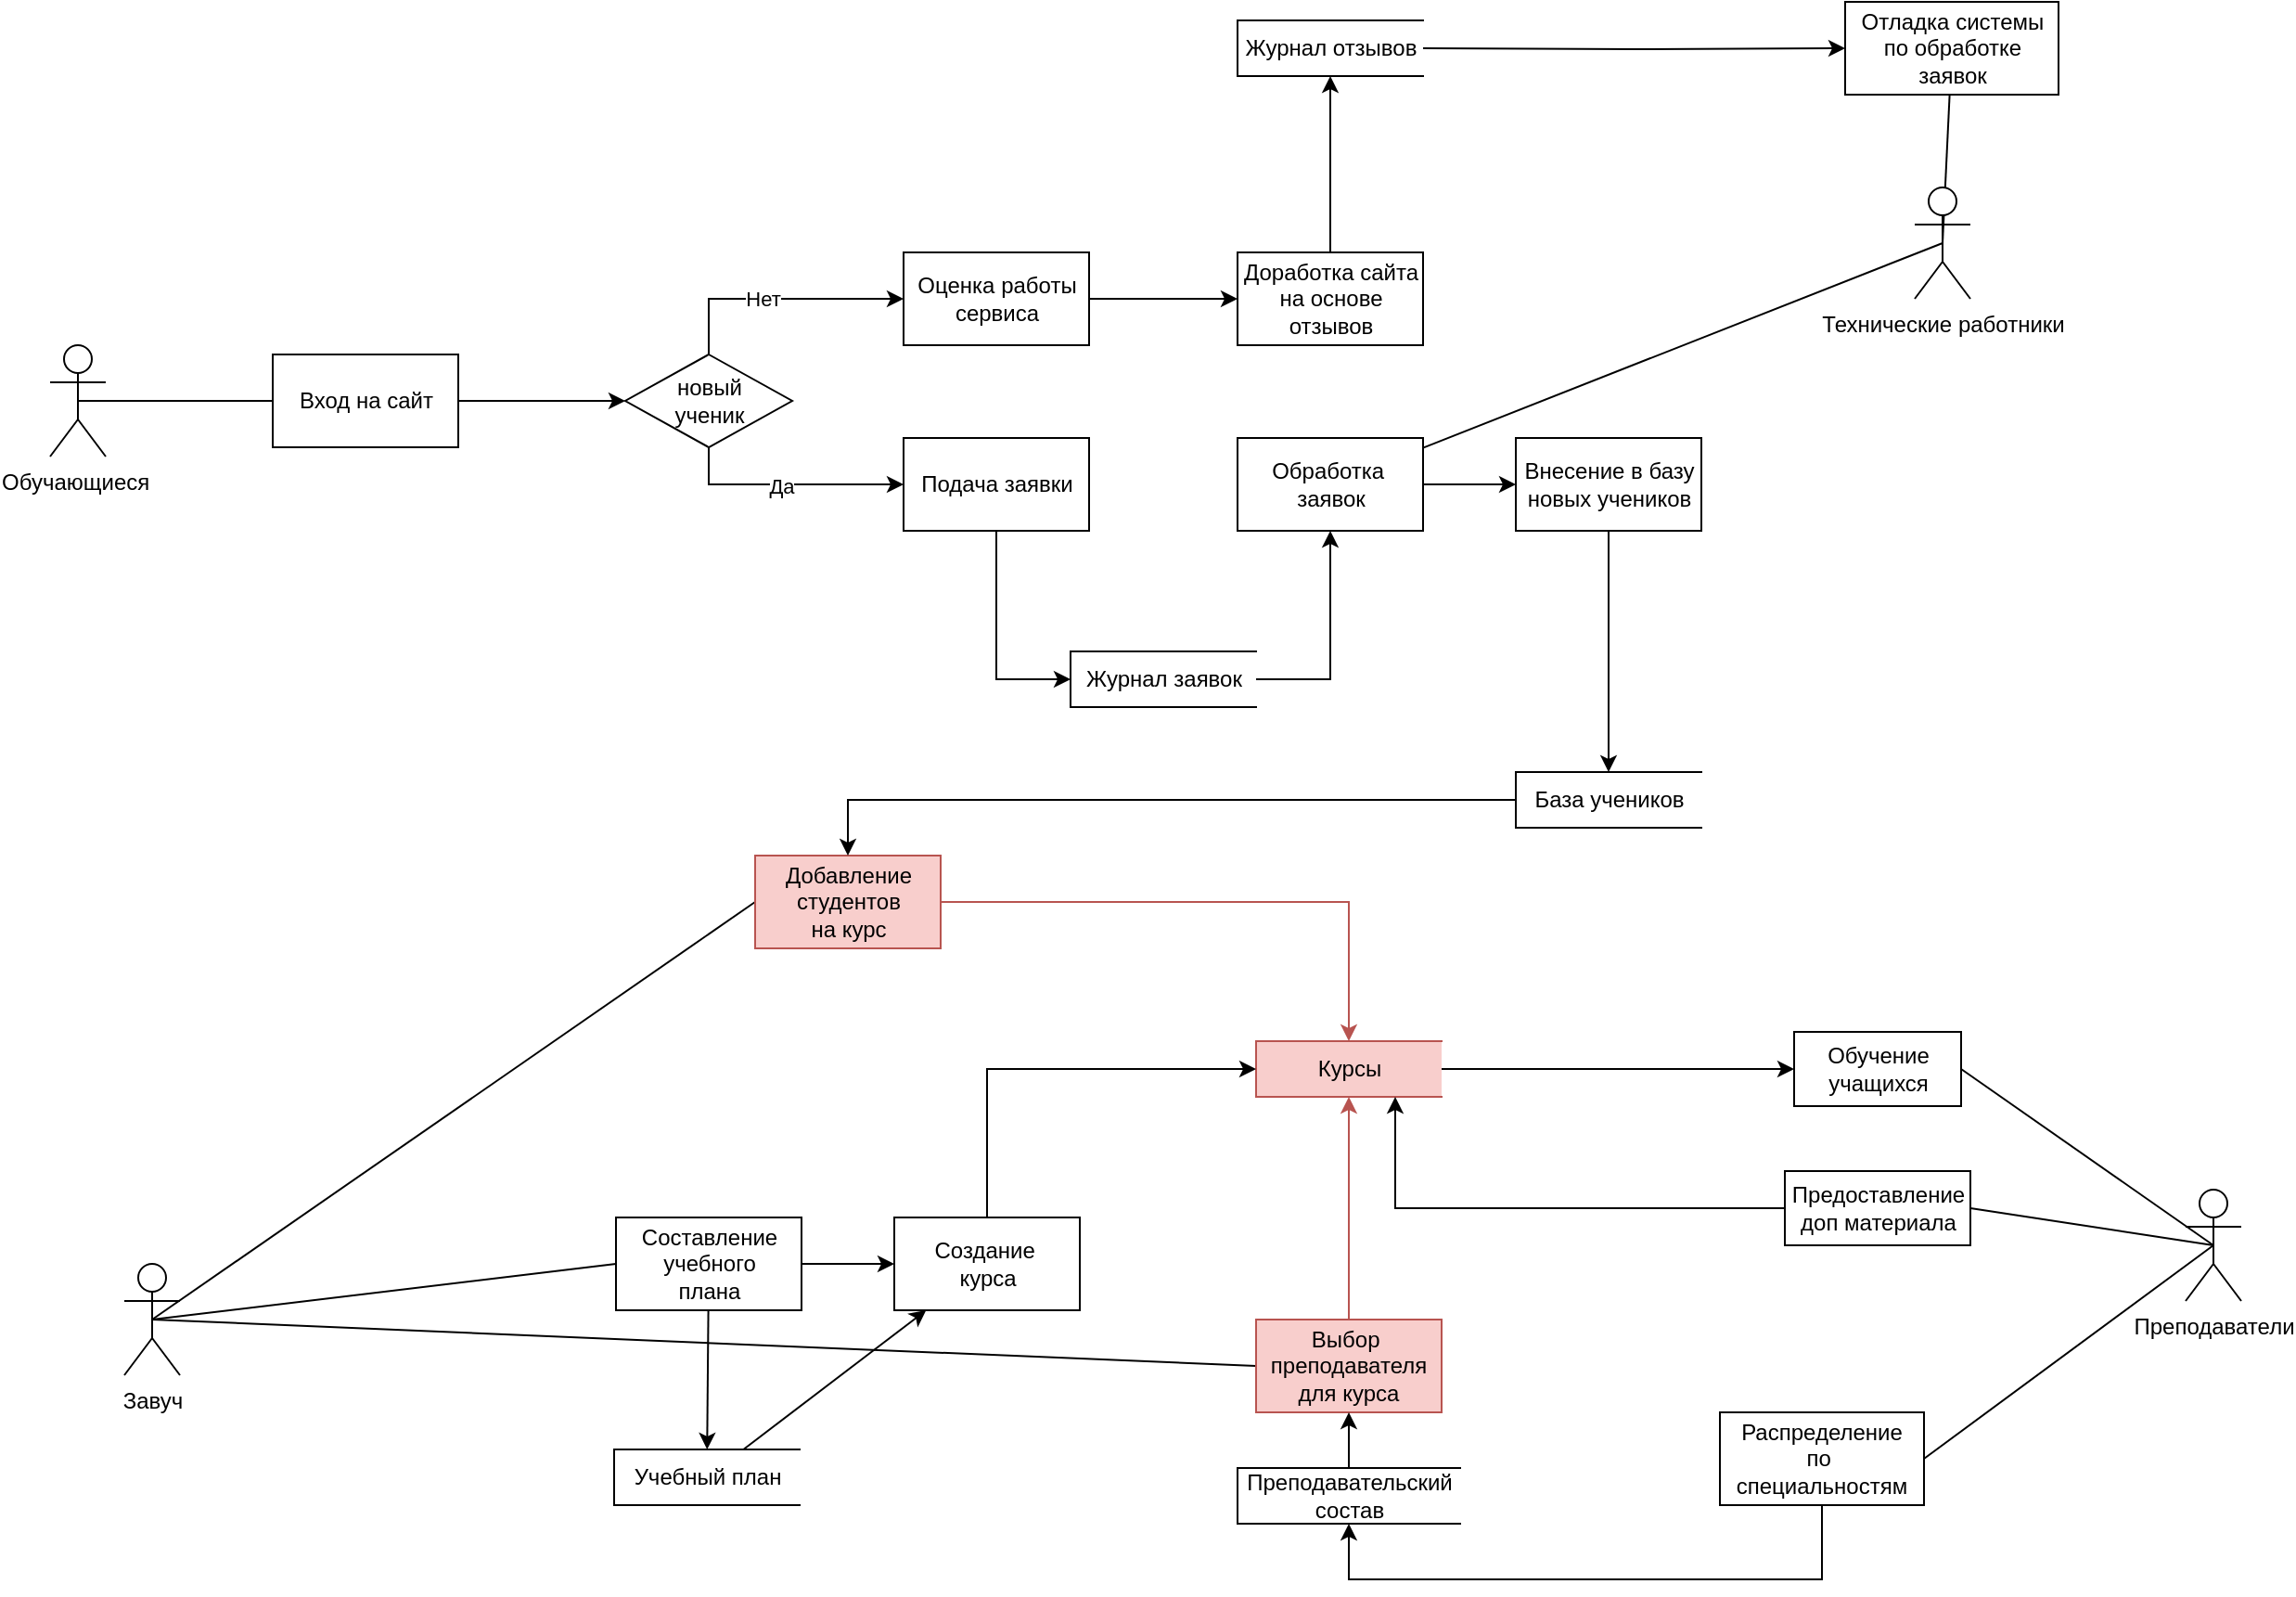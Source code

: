 <mxfile version="15.4.3" type="github">
  <diagram id="VBPDcZtL7kC2B4WqYLaT" name="Page-1">
    <mxGraphModel dx="1038" dy="536" grid="1" gridSize="10" guides="1" tooltips="1" connect="1" arrows="1" fold="1" page="1" pageScale="1" pageWidth="827" pageHeight="1169" math="0" shadow="0">
      <root>
        <mxCell id="0" />
        <mxCell id="1" parent="0" />
        <mxCell id="nzMRGq0ReJ-ALn44FkT1-1" value="Обучающиеся&amp;nbsp;&lt;br&gt;" style="shape=umlActor;verticalLabelPosition=bottom;verticalAlign=top;html=1;outlineConnect=0;" parent="1" vertex="1">
          <mxGeometry x="60" y="355" width="30" height="60" as="geometry" />
        </mxCell>
        <mxCell id="ilu05BHYecu2uqZZ9REy-3" style="rounded=0;orthogonalLoop=1;jettySize=auto;html=1;exitX=0.5;exitY=0.5;exitDx=0;exitDy=0;exitPerimeter=0;entryX=1;entryY=0.5;entryDx=0;entryDy=0;endArrow=none;endFill=0;" parent="1" source="nzMRGq0ReJ-ALn44FkT1-2" target="ilu05BHYecu2uqZZ9REy-1" edge="1">
          <mxGeometry relative="1" as="geometry" />
        </mxCell>
        <mxCell id="ilu05BHYecu2uqZZ9REy-12" style="rounded=0;orthogonalLoop=1;jettySize=auto;html=1;exitX=0.5;exitY=0.5;exitDx=0;exitDy=0;exitPerimeter=0;entryX=1;entryY=0.5;entryDx=0;entryDy=0;endArrow=none;endFill=0;" parent="1" source="nzMRGq0ReJ-ALn44FkT1-2" target="RbfdTBoapyP24dZfY5AA-59" edge="1">
          <mxGeometry relative="1" as="geometry" />
        </mxCell>
        <mxCell id="ilu05BHYecu2uqZZ9REy-13" style="edgeStyle=none;rounded=0;orthogonalLoop=1;jettySize=auto;html=1;exitX=0.5;exitY=0.5;exitDx=0;exitDy=0;exitPerimeter=0;entryX=1;entryY=0.5;entryDx=0;entryDy=0;endArrow=none;endFill=0;" parent="1" source="nzMRGq0ReJ-ALn44FkT1-2" target="RbfdTBoapyP24dZfY5AA-58" edge="1">
          <mxGeometry relative="1" as="geometry" />
        </mxCell>
        <mxCell id="nzMRGq0ReJ-ALn44FkT1-2" value="Преподаватели&lt;br&gt;" style="shape=umlActor;verticalLabelPosition=bottom;verticalAlign=top;html=1;outlineConnect=0;" parent="1" vertex="1">
          <mxGeometry x="1211" y="810" width="30" height="60" as="geometry" />
        </mxCell>
        <mxCell id="RbfdTBoapyP24dZfY5AA-81" style="rounded=0;orthogonalLoop=1;jettySize=auto;html=1;exitX=0.5;exitY=0.5;exitDx=0;exitDy=0;exitPerimeter=0;entryX=0;entryY=0.5;entryDx=0;entryDy=0;endArrow=none;endFill=0;" parent="1" source="nzMRGq0ReJ-ALn44FkT1-3" target="RbfdTBoapyP24dZfY5AA-66" edge="1">
          <mxGeometry relative="1" as="geometry" />
        </mxCell>
        <mxCell id="RbfdTBoapyP24dZfY5AA-84" style="rounded=0;orthogonalLoop=1;jettySize=auto;html=1;exitX=0.5;exitY=0.5;exitDx=0;exitDy=0;exitPerimeter=0;entryX=0;entryY=0.5;entryDx=0;entryDy=0;endArrow=none;endFill=0;" parent="1" source="nzMRGq0ReJ-ALn44FkT1-3" target="RbfdTBoapyP24dZfY5AA-68" edge="1">
          <mxGeometry relative="1" as="geometry" />
        </mxCell>
        <mxCell id="ilu05BHYecu2uqZZ9REy-9" style="rounded=0;orthogonalLoop=1;jettySize=auto;html=1;exitX=0.5;exitY=0.5;exitDx=0;exitDy=0;exitPerimeter=0;entryX=0;entryY=0.5;entryDx=0;entryDy=0;endArrow=none;endFill=0;" parent="1" source="nzMRGq0ReJ-ALn44FkT1-3" target="RbfdTBoapyP24dZfY5AA-86" edge="1">
          <mxGeometry relative="1" as="geometry" />
        </mxCell>
        <mxCell id="nzMRGq0ReJ-ALn44FkT1-3" value="Завуч&lt;br&gt;" style="shape=umlActor;verticalLabelPosition=bottom;verticalAlign=top;html=1;outlineConnect=0;" parent="1" vertex="1">
          <mxGeometry x="100" y="850" width="30" height="60" as="geometry" />
        </mxCell>
        <mxCell id="RbfdTBoapyP24dZfY5AA-71" style="rounded=0;orthogonalLoop=1;jettySize=auto;html=1;exitX=0.5;exitY=0.5;exitDx=0;exitDy=0;exitPerimeter=0;endArrow=none;endFill=0;" parent="1" source="nzMRGq0ReJ-ALn44FkT1-4" target="RbfdTBoapyP24dZfY5AA-49" edge="1">
          <mxGeometry relative="1" as="geometry">
            <mxPoint x="1085" y="305" as="targetPoint" />
          </mxGeometry>
        </mxCell>
        <mxCell id="RbfdTBoapyP24dZfY5AA-77" style="rounded=0;orthogonalLoop=1;jettySize=auto;html=1;exitX=0.5;exitY=0.5;exitDx=0;exitDy=0;exitPerimeter=0;endArrow=none;endFill=0;" parent="1" source="nzMRGq0ReJ-ALn44FkT1-4" target="RbfdTBoapyP24dZfY5AA-6" edge="1">
          <mxGeometry relative="1" as="geometry" />
        </mxCell>
        <mxCell id="nzMRGq0ReJ-ALn44FkT1-4" value="Технические работники" style="shape=umlActor;verticalLabelPosition=bottom;verticalAlign=top;html=1;outlineConnect=0;" parent="1" vertex="1">
          <mxGeometry x="1065" y="270" width="30" height="60" as="geometry" />
        </mxCell>
        <mxCell id="RbfdTBoapyP24dZfY5AA-24" style="edgeStyle=orthogonalEdgeStyle;rounded=0;orthogonalLoop=1;jettySize=auto;html=1;exitX=1;exitY=0.5;exitDx=0;exitDy=0;entryX=0;entryY=0.5;entryDx=0;entryDy=0;" parent="1" source="RbfdTBoapyP24dZfY5AA-1" target="RbfdTBoapyP24dZfY5AA-3" edge="1">
          <mxGeometry relative="1" as="geometry" />
        </mxCell>
        <mxCell id="RbfdTBoapyP24dZfY5AA-1" value="Вход на сайт" style="html=1;dashed=0;whitespace=wrap;" parent="1" vertex="1">
          <mxGeometry x="180" y="360" width="100" height="50" as="geometry" />
        </mxCell>
        <mxCell id="RbfdTBoapyP24dZfY5AA-25" style="edgeStyle=orthogonalEdgeStyle;rounded=0;orthogonalLoop=1;jettySize=auto;html=1;exitX=0.5;exitY=0;exitDx=0;exitDy=0;entryX=0;entryY=0.5;entryDx=0;entryDy=0;" parent="1" source="RbfdTBoapyP24dZfY5AA-3" target="RbfdTBoapyP24dZfY5AA-4" edge="1">
          <mxGeometry relative="1" as="geometry" />
        </mxCell>
        <mxCell id="RbfdTBoapyP24dZfY5AA-26" value="Нет" style="edgeLabel;html=1;align=center;verticalAlign=middle;resizable=0;points=[];" parent="RbfdTBoapyP24dZfY5AA-25" vertex="1" connectable="0">
          <mxGeometry x="-0.126" relative="1" as="geometry">
            <mxPoint as="offset" />
          </mxGeometry>
        </mxCell>
        <mxCell id="RbfdTBoapyP24dZfY5AA-27" style="edgeStyle=orthogonalEdgeStyle;rounded=0;orthogonalLoop=1;jettySize=auto;html=1;exitX=0.5;exitY=1;exitDx=0;exitDy=0;entryX=0;entryY=0.5;entryDx=0;entryDy=0;" parent="1" source="RbfdTBoapyP24dZfY5AA-3" target="RbfdTBoapyP24dZfY5AA-5" edge="1">
          <mxGeometry relative="1" as="geometry" />
        </mxCell>
        <mxCell id="RbfdTBoapyP24dZfY5AA-28" value="Да" style="edgeLabel;html=1;align=center;verticalAlign=middle;resizable=0;points=[];" parent="RbfdTBoapyP24dZfY5AA-27" vertex="1" connectable="0">
          <mxGeometry x="-0.056" y="-1" relative="1" as="geometry">
            <mxPoint as="offset" />
          </mxGeometry>
        </mxCell>
        <mxCell id="RbfdTBoapyP24dZfY5AA-3" value="новый&lt;br&gt;ученик" style="shape=rhombus;html=1;dashed=0;whitespace=wrap;perimeter=rhombusPerimeter;" parent="1" vertex="1">
          <mxGeometry x="370" y="360" width="90" height="50" as="geometry" />
        </mxCell>
        <mxCell id="RbfdTBoapyP24dZfY5AA-72" value="" style="edgeStyle=orthogonalEdgeStyle;rounded=0;orthogonalLoop=1;jettySize=auto;html=1;endArrow=classic;endFill=1;" parent="1" source="RbfdTBoapyP24dZfY5AA-4" target="RbfdTBoapyP24dZfY5AA-7" edge="1">
          <mxGeometry relative="1" as="geometry" />
        </mxCell>
        <mxCell id="RbfdTBoapyP24dZfY5AA-4" value="Оценка работы&lt;br&gt;сервиса" style="html=1;dashed=0;whitespace=wrap;" parent="1" vertex="1">
          <mxGeometry x="520" y="305" width="100" height="50" as="geometry" />
        </mxCell>
        <mxCell id="RbfdTBoapyP24dZfY5AA-73" style="edgeStyle=orthogonalEdgeStyle;rounded=0;orthogonalLoop=1;jettySize=auto;html=1;exitX=0.5;exitY=1;exitDx=0;exitDy=0;entryX=0;entryY=0.5;entryDx=0;entryDy=0;endArrow=classic;endFill=1;" parent="1" source="RbfdTBoapyP24dZfY5AA-5" target="RbfdTBoapyP24dZfY5AA-18" edge="1">
          <mxGeometry relative="1" as="geometry" />
        </mxCell>
        <mxCell id="RbfdTBoapyP24dZfY5AA-5" value="Подача заявки" style="html=1;dashed=0;whitespace=wrap;" parent="1" vertex="1">
          <mxGeometry x="520" y="405" width="100" height="50" as="geometry" />
        </mxCell>
        <mxCell id="RbfdTBoapyP24dZfY5AA-76" value="" style="edgeStyle=orthogonalEdgeStyle;rounded=0;orthogonalLoop=1;jettySize=auto;html=1;endArrow=classic;endFill=1;" parent="1" source="RbfdTBoapyP24dZfY5AA-6" target="RbfdTBoapyP24dZfY5AA-75" edge="1">
          <mxGeometry relative="1" as="geometry" />
        </mxCell>
        <mxCell id="RbfdTBoapyP24dZfY5AA-6" value="Обработка&amp;nbsp;&lt;br&gt;заявок" style="html=1;dashed=0;whitespace=wrap;" parent="1" vertex="1">
          <mxGeometry x="700" y="405" width="100" height="50" as="geometry" />
        </mxCell>
        <mxCell id="RbfdTBoapyP24dZfY5AA-70" style="edgeStyle=orthogonalEdgeStyle;rounded=0;orthogonalLoop=1;jettySize=auto;html=1;exitX=0.5;exitY=0;exitDx=0;exitDy=0;entryX=0.5;entryY=1;entryDx=0;entryDy=0;endArrow=classic;endFill=1;" parent="1" source="RbfdTBoapyP24dZfY5AA-7" target="RbfdTBoapyP24dZfY5AA-53" edge="1">
          <mxGeometry relative="1" as="geometry" />
        </mxCell>
        <mxCell id="RbfdTBoapyP24dZfY5AA-7" value="Доработка сайта&lt;br&gt;на основе&lt;br&gt;отзывов" style="html=1;dashed=0;whitespace=wrap;" parent="1" vertex="1">
          <mxGeometry x="700" y="305" width="100" height="50" as="geometry" />
        </mxCell>
        <mxCell id="RbfdTBoapyP24dZfY5AA-11" value="" style="endArrow=none;html=1;entryX=0;entryY=0.5;entryDx=0;entryDy=0;exitX=0.5;exitY=0.5;exitDx=0;exitDy=0;exitPerimeter=0;" parent="1" source="nzMRGq0ReJ-ALn44FkT1-1" target="RbfdTBoapyP24dZfY5AA-1" edge="1">
          <mxGeometry width="50" height="50" relative="1" as="geometry">
            <mxPoint x="150" y="415" as="sourcePoint" />
            <mxPoint x="200" y="365" as="targetPoint" />
          </mxGeometry>
        </mxCell>
        <mxCell id="RbfdTBoapyP24dZfY5AA-74" style="edgeStyle=orthogonalEdgeStyle;rounded=0;orthogonalLoop=1;jettySize=auto;html=1;exitX=1;exitY=0.5;exitDx=0;exitDy=0;entryX=0.5;entryY=1;entryDx=0;entryDy=0;endArrow=classic;endFill=1;" parent="1" source="RbfdTBoapyP24dZfY5AA-18" target="RbfdTBoapyP24dZfY5AA-6" edge="1">
          <mxGeometry relative="1" as="geometry" />
        </mxCell>
        <mxCell id="RbfdTBoapyP24dZfY5AA-18" value="Журнал заявок" style="html=1;dashed=0;whitespace=wrap;shape=partialRectangle;right=0;" parent="1" vertex="1">
          <mxGeometry x="610" y="520" width="100" height="30" as="geometry" />
        </mxCell>
        <mxCell id="uLcASa-JJuFDJaj8x0JA-6" style="edgeStyle=none;rounded=0;orthogonalLoop=1;jettySize=auto;html=1;endArrow=classic;endFill=1;" edge="1" parent="1" source="RbfdTBoapyP24dZfY5AA-20" target="RbfdTBoapyP24dZfY5AA-58">
          <mxGeometry relative="1" as="geometry" />
        </mxCell>
        <mxCell id="RbfdTBoapyP24dZfY5AA-20" value="Курсы" style="html=1;dashed=0;whitespace=wrap;shape=partialRectangle;right=0;fillColor=#f8cecc;strokeColor=#b85450;" parent="1" vertex="1">
          <mxGeometry x="710" y="730" width="100" height="30" as="geometry" />
        </mxCell>
        <mxCell id="RbfdTBoapyP24dZfY5AA-49" value="Отладка системы&lt;br&gt;по обработке&lt;br&gt;заявок" style="whiteSpace=wrap;html=1;dashed=0;" parent="1" vertex="1">
          <mxGeometry x="1027.5" y="170" width="115" height="50" as="geometry" />
        </mxCell>
        <mxCell id="RbfdTBoapyP24dZfY5AA-55" style="edgeStyle=orthogonalEdgeStyle;rounded=0;orthogonalLoop=1;jettySize=auto;html=1;exitX=1;exitY=0.5;exitDx=0;exitDy=0;entryX=0;entryY=0.5;entryDx=0;entryDy=0;endArrow=classic;endFill=1;" parent="1" target="RbfdTBoapyP24dZfY5AA-49" edge="1">
          <mxGeometry relative="1" as="geometry">
            <mxPoint x="800" y="195" as="sourcePoint" />
          </mxGeometry>
        </mxCell>
        <mxCell id="RbfdTBoapyP24dZfY5AA-53" value="Журнал отзывов" style="html=1;dashed=0;whitespace=wrap;shape=partialRectangle;right=0;" parent="1" vertex="1">
          <mxGeometry x="700" y="180" width="100" height="30" as="geometry" />
        </mxCell>
        <mxCell id="RbfdTBoapyP24dZfY5AA-58" value="Обучение&lt;br&gt;учащихся" style="html=1;dashed=0;whitespace=wrap;" parent="1" vertex="1">
          <mxGeometry x="1000" y="725" width="90" height="40" as="geometry" />
        </mxCell>
        <mxCell id="ilu05BHYecu2uqZZ9REy-16" style="edgeStyle=orthogonalEdgeStyle;rounded=0;orthogonalLoop=1;jettySize=auto;html=1;exitX=0;exitY=0.5;exitDx=0;exitDy=0;entryX=0.75;entryY=1;entryDx=0;entryDy=0;endArrow=classic;endFill=1;" parent="1" source="RbfdTBoapyP24dZfY5AA-59" target="RbfdTBoapyP24dZfY5AA-20" edge="1">
          <mxGeometry relative="1" as="geometry" />
        </mxCell>
        <mxCell id="RbfdTBoapyP24dZfY5AA-59" value="Предоставление&lt;br&gt;доп материала" style="html=1;dashed=0;whitespace=wrap;" parent="1" vertex="1">
          <mxGeometry x="995" y="800" width="100" height="40" as="geometry" />
        </mxCell>
        <mxCell id="RbfdTBoapyP24dZfY5AA-82" style="edgeStyle=orthogonalEdgeStyle;rounded=0;orthogonalLoop=1;jettySize=auto;html=1;exitX=1;exitY=0.5;exitDx=0;exitDy=0;entryX=0;entryY=0.5;entryDx=0;entryDy=0;endArrow=classic;endFill=1;" parent="1" source="RbfdTBoapyP24dZfY5AA-66" target="RbfdTBoapyP24dZfY5AA-67" edge="1">
          <mxGeometry relative="1" as="geometry" />
        </mxCell>
        <mxCell id="uLcASa-JJuFDJaj8x0JA-3" style="edgeStyle=none;rounded=0;orthogonalLoop=1;jettySize=auto;html=1;endArrow=classic;endFill=1;" edge="1" parent="1" source="RbfdTBoapyP24dZfY5AA-66" target="uLcASa-JJuFDJaj8x0JA-1">
          <mxGeometry relative="1" as="geometry" />
        </mxCell>
        <mxCell id="RbfdTBoapyP24dZfY5AA-66" value="Составление&lt;br&gt;учебного&lt;br&gt;плана" style="html=1;dashed=0;whitespace=wrap;" parent="1" vertex="1">
          <mxGeometry x="365" y="825" width="100" height="50" as="geometry" />
        </mxCell>
        <mxCell id="RbfdTBoapyP24dZfY5AA-80" style="edgeStyle=orthogonalEdgeStyle;rounded=0;orthogonalLoop=1;jettySize=auto;html=1;exitX=0.5;exitY=0;exitDx=0;exitDy=0;entryX=0;entryY=0.5;entryDx=0;entryDy=0;endArrow=classic;endFill=1;" parent="1" source="RbfdTBoapyP24dZfY5AA-67" target="RbfdTBoapyP24dZfY5AA-20" edge="1">
          <mxGeometry relative="1" as="geometry" />
        </mxCell>
        <mxCell id="RbfdTBoapyP24dZfY5AA-67" value="Создание&amp;nbsp;&lt;br&gt;курса" style="html=1;dashed=0;whitespace=wrap;" parent="1" vertex="1">
          <mxGeometry x="515" y="825" width="100" height="50" as="geometry" />
        </mxCell>
        <mxCell id="RbfdTBoapyP24dZfY5AA-85" style="edgeStyle=orthogonalEdgeStyle;rounded=0;orthogonalLoop=1;jettySize=auto;html=1;exitX=1;exitY=0.5;exitDx=0;exitDy=0;entryX=0.5;entryY=0;entryDx=0;entryDy=0;endArrow=classic;endFill=1;fillColor=#f8cecc;strokeColor=#b85450;" parent="1" source="RbfdTBoapyP24dZfY5AA-68" target="RbfdTBoapyP24dZfY5AA-20" edge="1">
          <mxGeometry relative="1" as="geometry" />
        </mxCell>
        <mxCell id="RbfdTBoapyP24dZfY5AA-68" value="Добавление&lt;br&gt;студентов&lt;br&gt;на курс" style="html=1;dashed=0;whitespace=wrap;fillColor=#f8cecc;strokeColor=#b85450;" parent="1" vertex="1">
          <mxGeometry x="440" y="630" width="100" height="50" as="geometry" />
        </mxCell>
        <mxCell id="RbfdTBoapyP24dZfY5AA-79" style="edgeStyle=orthogonalEdgeStyle;rounded=0;orthogonalLoop=1;jettySize=auto;html=1;exitX=0.5;exitY=1;exitDx=0;exitDy=0;entryX=0.5;entryY=0;entryDx=0;entryDy=0;endArrow=classic;endFill=1;" parent="1" source="RbfdTBoapyP24dZfY5AA-75" target="RbfdTBoapyP24dZfY5AA-78" edge="1">
          <mxGeometry relative="1" as="geometry" />
        </mxCell>
        <mxCell id="RbfdTBoapyP24dZfY5AA-75" value="Внесение в базу&lt;br&gt;новых учеников" style="html=1;dashed=0;whitespace=wrap;" parent="1" vertex="1">
          <mxGeometry x="850" y="405" width="100" height="50" as="geometry" />
        </mxCell>
        <mxCell id="RbfdTBoapyP24dZfY5AA-83" style="edgeStyle=orthogonalEdgeStyle;rounded=0;orthogonalLoop=1;jettySize=auto;html=1;exitX=0;exitY=0.5;exitDx=0;exitDy=0;entryX=0.5;entryY=0;entryDx=0;entryDy=0;endArrow=classic;endFill=1;" parent="1" source="RbfdTBoapyP24dZfY5AA-78" target="RbfdTBoapyP24dZfY5AA-68" edge="1">
          <mxGeometry relative="1" as="geometry" />
        </mxCell>
        <mxCell id="RbfdTBoapyP24dZfY5AA-78" value="База учеников" style="html=1;dashed=0;whitespace=wrap;shape=partialRectangle;right=0;" parent="1" vertex="1">
          <mxGeometry x="850" y="585" width="100" height="30" as="geometry" />
        </mxCell>
        <mxCell id="ilu05BHYecu2uqZZ9REy-11" style="edgeStyle=orthogonalEdgeStyle;rounded=0;orthogonalLoop=1;jettySize=auto;html=1;exitX=0.5;exitY=0;exitDx=0;exitDy=0;entryX=0.5;entryY=1;entryDx=0;entryDy=0;endArrow=classic;endFill=1;fillColor=#f8cecc;strokeColor=#b85450;" parent="1" source="RbfdTBoapyP24dZfY5AA-86" target="RbfdTBoapyP24dZfY5AA-20" edge="1">
          <mxGeometry relative="1" as="geometry" />
        </mxCell>
        <mxCell id="RbfdTBoapyP24dZfY5AA-86" value="Выбор&amp;nbsp;&lt;br&gt;преподавателя&lt;br&gt;для курса" style="rounded=0;whiteSpace=wrap;html=1;fillColor=#f8cecc;strokeColor=#b85450;" parent="1" vertex="1">
          <mxGeometry x="710" y="880" width="100" height="50" as="geometry" />
        </mxCell>
        <mxCell id="ilu05BHYecu2uqZZ9REy-8" style="edgeStyle=orthogonalEdgeStyle;rounded=0;orthogonalLoop=1;jettySize=auto;html=1;exitX=0.5;exitY=1;exitDx=0;exitDy=0;entryX=0.5;entryY=1;entryDx=0;entryDy=0;endArrow=classic;endFill=1;" parent="1" source="ilu05BHYecu2uqZZ9REy-1" target="ilu05BHYecu2uqZZ9REy-2" edge="1">
          <mxGeometry relative="1" as="geometry">
            <Array as="points">
              <mxPoint x="1015" y="1020" />
              <mxPoint x="760" y="1020" />
            </Array>
          </mxGeometry>
        </mxCell>
        <mxCell id="ilu05BHYecu2uqZZ9REy-1" value="Распределение&lt;br&gt;по&amp;nbsp;&lt;br&gt;специальностям" style="rounded=0;whiteSpace=wrap;html=1;" parent="1" vertex="1">
          <mxGeometry x="960" y="930" width="110" height="50" as="geometry" />
        </mxCell>
        <mxCell id="ilu05BHYecu2uqZZ9REy-10" value="" style="edgeStyle=orthogonalEdgeStyle;rounded=0;orthogonalLoop=1;jettySize=auto;html=1;endArrow=classic;endFill=1;" parent="1" source="ilu05BHYecu2uqZZ9REy-2" target="RbfdTBoapyP24dZfY5AA-86" edge="1">
          <mxGeometry relative="1" as="geometry" />
        </mxCell>
        <mxCell id="ilu05BHYecu2uqZZ9REy-2" value="Преподавательский&lt;br&gt;состав" style="html=1;dashed=0;whitespace=wrap;shape=partialRectangle;right=0;" parent="1" vertex="1">
          <mxGeometry x="700" y="960" width="120" height="30" as="geometry" />
        </mxCell>
        <mxCell id="uLcASa-JJuFDJaj8x0JA-4" style="edgeStyle=none;rounded=0;orthogonalLoop=1;jettySize=auto;html=1;endArrow=classic;endFill=1;" edge="1" parent="1" source="uLcASa-JJuFDJaj8x0JA-1" target="RbfdTBoapyP24dZfY5AA-67">
          <mxGeometry relative="1" as="geometry" />
        </mxCell>
        <mxCell id="uLcASa-JJuFDJaj8x0JA-1" value="Учебный план" style="html=1;dashed=0;whitespace=wrap;shape=partialRectangle;right=0;" vertex="1" parent="1">
          <mxGeometry x="364" y="950" width="100" height="30" as="geometry" />
        </mxCell>
      </root>
    </mxGraphModel>
  </diagram>
</mxfile>

